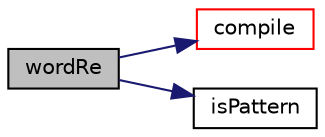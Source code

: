 digraph "wordRe"
{
  bgcolor="transparent";
  edge [fontname="Helvetica",fontsize="10",labelfontname="Helvetica",labelfontsize="10"];
  node [fontname="Helvetica",fontsize="10",shape=record];
  rankdir="LR";
  Node1 [label="wordRe",height=0.2,width=0.4,color="black", fillcolor="grey75", style="filled", fontcolor="black"];
  Node1 -> Node2 [color="midnightblue",fontsize="10",style="solid",fontname="Helvetica"];
  Node2 [label="compile",height=0.2,width=0.4,color="red",URL="$a02988.html#a96e8c1c6ab9a51fe57b4c5a6cccfb0ea",tooltip="Compile the regular expression. "];
  Node1 -> Node3 [color="midnightblue",fontsize="10",style="solid",fontname="Helvetica"];
  Node3 [label="isPattern",height=0.2,width=0.4,color="black",URL="$a02988.html#aaa56bb3e9c7d603ea926701883f338dd",tooltip="Test string for regular expression meta characters. "];
}
